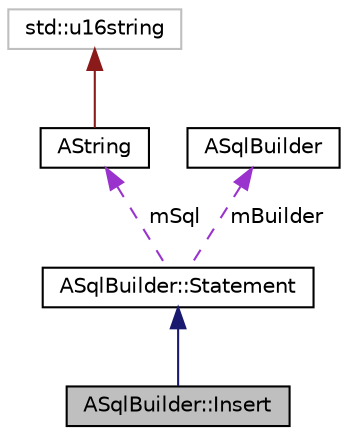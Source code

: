 digraph "ASqlBuilder::Insert"
{
 // LATEX_PDF_SIZE
  edge [fontname="Helvetica",fontsize="10",labelfontname="Helvetica",labelfontsize="10"];
  node [fontname="Helvetica",fontsize="10",shape=record];
  Node1 [label="ASqlBuilder::Insert",height=0.2,width=0.4,color="black", fillcolor="grey75", style="filled", fontcolor="black",tooltip=" "];
  Node2 -> Node1 [dir="back",color="midnightblue",fontsize="10",style="solid",fontname="Helvetica"];
  Node2 [label="ASqlBuilder::Statement",height=0.2,width=0.4,color="black", fillcolor="white", style="filled",URL="$classASqlBuilder_1_1Statement.html",tooltip=" "];
  Node3 -> Node2 [dir="back",color="darkorchid3",fontsize="10",style="dashed",label=" mSql" ,fontname="Helvetica"];
  Node3 [label="AString",height=0.2,width=0.4,color="black", fillcolor="white", style="filled",URL="$classAString.html",tooltip="Represents a Unicode character string."];
  Node4 -> Node3 [dir="back",color="firebrick4",fontsize="10",style="solid",fontname="Helvetica"];
  Node4 [label="std::u16string",height=0.2,width=0.4,color="grey75", fillcolor="white", style="filled",tooltip=" "];
  Node5 -> Node2 [dir="back",color="darkorchid3",fontsize="10",style="dashed",label=" mBuilder" ,fontname="Helvetica"];
  Node5 [label="ASqlBuilder",height=0.2,width=0.4,color="black", fillcolor="white", style="filled",URL="$classASqlBuilder.html",tooltip=" "];
}
